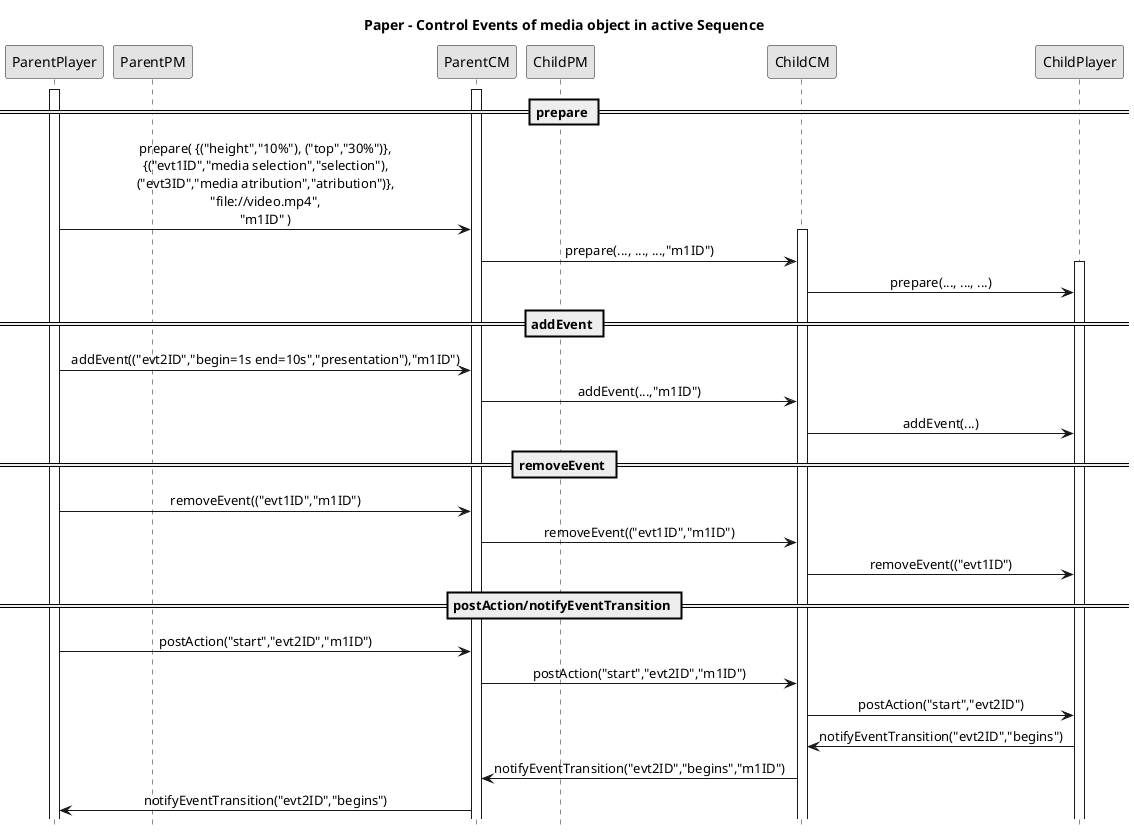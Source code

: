 ''''''''''''''''''Begining PLANTUML params'''''''''''''''''
@startuml
hide footbox
skinparam monochrome true
skinparam sequenceMessageAlign center

participant ParentPlayer
participant ParentPM
participant ParentCM
participant ChildPM
participant ChildCM
participant ChildPlayer

''''''''''''''''''Paper - Control Events of media object in active Sequence'''''''''''''''''
title Paper - Control Events of media object in active Sequence
activate ParentPlayer
activate ParentCM
== prepare ==
ParentPlayer->ParentCM: prepare( {("height","10%"), ("top","30%")},\n{("evt1ID","media selection","selection"),\n("evt3ID","media atribution","atribution")},\n"file://video.mp4",\n"m1ID" )
activate ChildCM
ParentCM->ChildCM:   prepare(..., ..., ...,"m1ID")
activate ChildPlayer
ChildCM->ChildPlayer:   prepare(..., ..., ...)
== addEvent ==
ParentPlayer->ParentCM: addEvent(("evt2ID","begin=1s end=10s","presentation"),"m1ID")
ParentCM->ChildCM:   addEvent(...,"m1ID")
ChildCM->ChildPlayer:   addEvent(...)
== removeEvent ==
ParentPlayer->ParentCM: removeEvent(("evt1ID","m1ID")
ParentCM->ChildCM:   removeEvent(("evt1ID","m1ID")
ChildCM->ChildPlayer:   removeEvent(("evt1ID")
== postAction/notifyEventTransition ==
ParentPlayer->ParentCM: postAction("start","evt2ID","m1ID")
ParentCM->ChildCM:   postAction("start","evt2ID","m1ID")
ChildCM->ChildPlayer:   postAction("start","evt2ID")
ChildPlayer->ChildCM:   notifyEventTransition("evt2ID","begins")
ChildCM->ParentCM:   notifyEventTransition("evt2ID","begins","m1ID")
ParentCM->ParentPlayer: notifyEventTransition("evt2ID","begins")

''''''''''''''''''Ending PLANTUML params'''''''''''''''''
@enduml